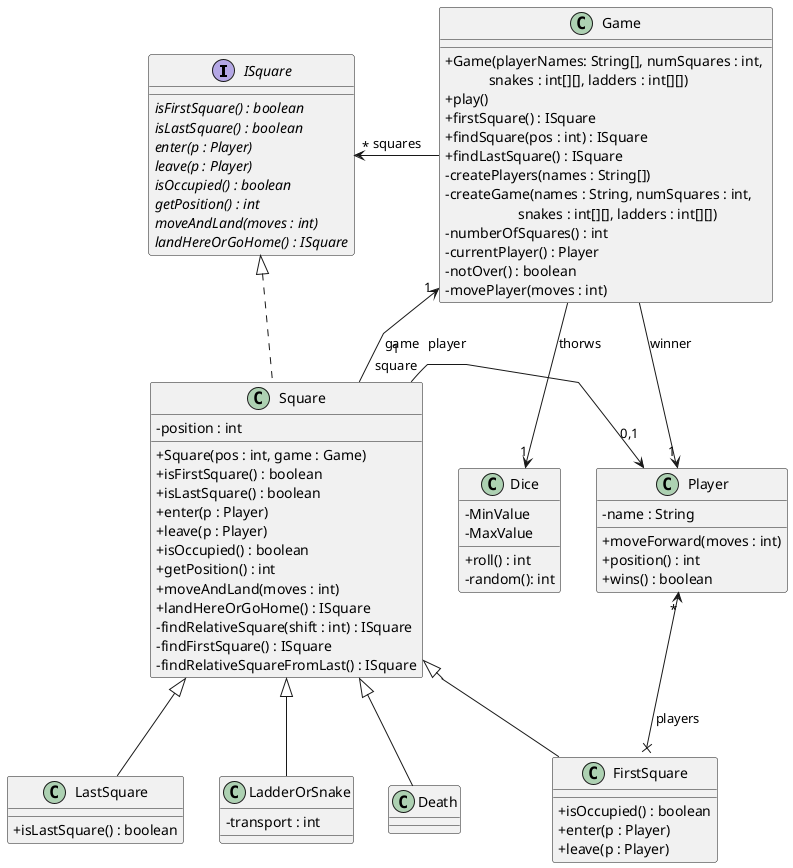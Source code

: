 @startuml 

skinparam classAttributeIconSize 0
skinparam linetype polyline

interface ISquare {
    {abstract} isFirstSquare() : boolean
    {abstract} isLastSquare() : boolean
    {abstract} enter(p : Player)
    {abstract} leave(p : Player)
    {abstract} isOccupied() : boolean
    {abstract} getPosition() : int
    {abstract} moveAndLand(moves : int)
    {abstract} landHereOrGoHome() : ISquare
}

class Square implements ISquare {
    - position : int
    + Square(pos : int, game : Game)
    + isFirstSquare() : boolean
    + isLastSquare() : boolean
    + enter(p : Player)
    + leave(p : Player)
    + isOccupied() : boolean
    + getPosition() : int
    + moveAndLand(moves : int)
    + landHereOrGoHome() : ISquare
    - findRelativeSquare(shift : int) : ISquare
    - findFirstSquare() : ISquare
    - findRelativeSquareFromLast() : ISquare
}

class Player {
- name : String
+ moveForward(moves : int)
+ position() : int 
+ wins() : boolean
}

class Dice {
- MinValue
- MaxValue
+ roll() : int
- random(): int
}

class Game {
+ Game(playerNames: String[], numSquares : int, \n\t    snakes : int[][], ladders : int[][])
+ play()
+ firstSquare() : ISquare 
+ findSquare(pos : int) : ISquare
+ findLastSquare() : ISquare
- createPlayers(names : String[])
- createGame(names : String, numSquares : int, \n\t\t    snakes : int[][], ladders : int[][]) 
- numberOfSquares() : int
- currentPlayer() : Player 
- notOver() : boolean 
- movePlayer(moves : int)
}

class LastSquare extends Square {
    + isLastSquare() : boolean
}

class LadderOrSnake extends Square {
    - transport : int
}

class FirstSquare extends Square {
    + isOccupied() : boolean
    + enter(p : Player)
    + leave(p : Player)
}

class Death extends Square {

}

Square -up-> "1" Game : game
Game --left--> "*" ISquare : squares
Square "1\nsquare" ----right----> "0,1\n" Player : player
Game -down-> "1" Player : winner
Game -down-> "1" Dice: thorws
FirstSquare x-up-> "*" Player : players
@enduml